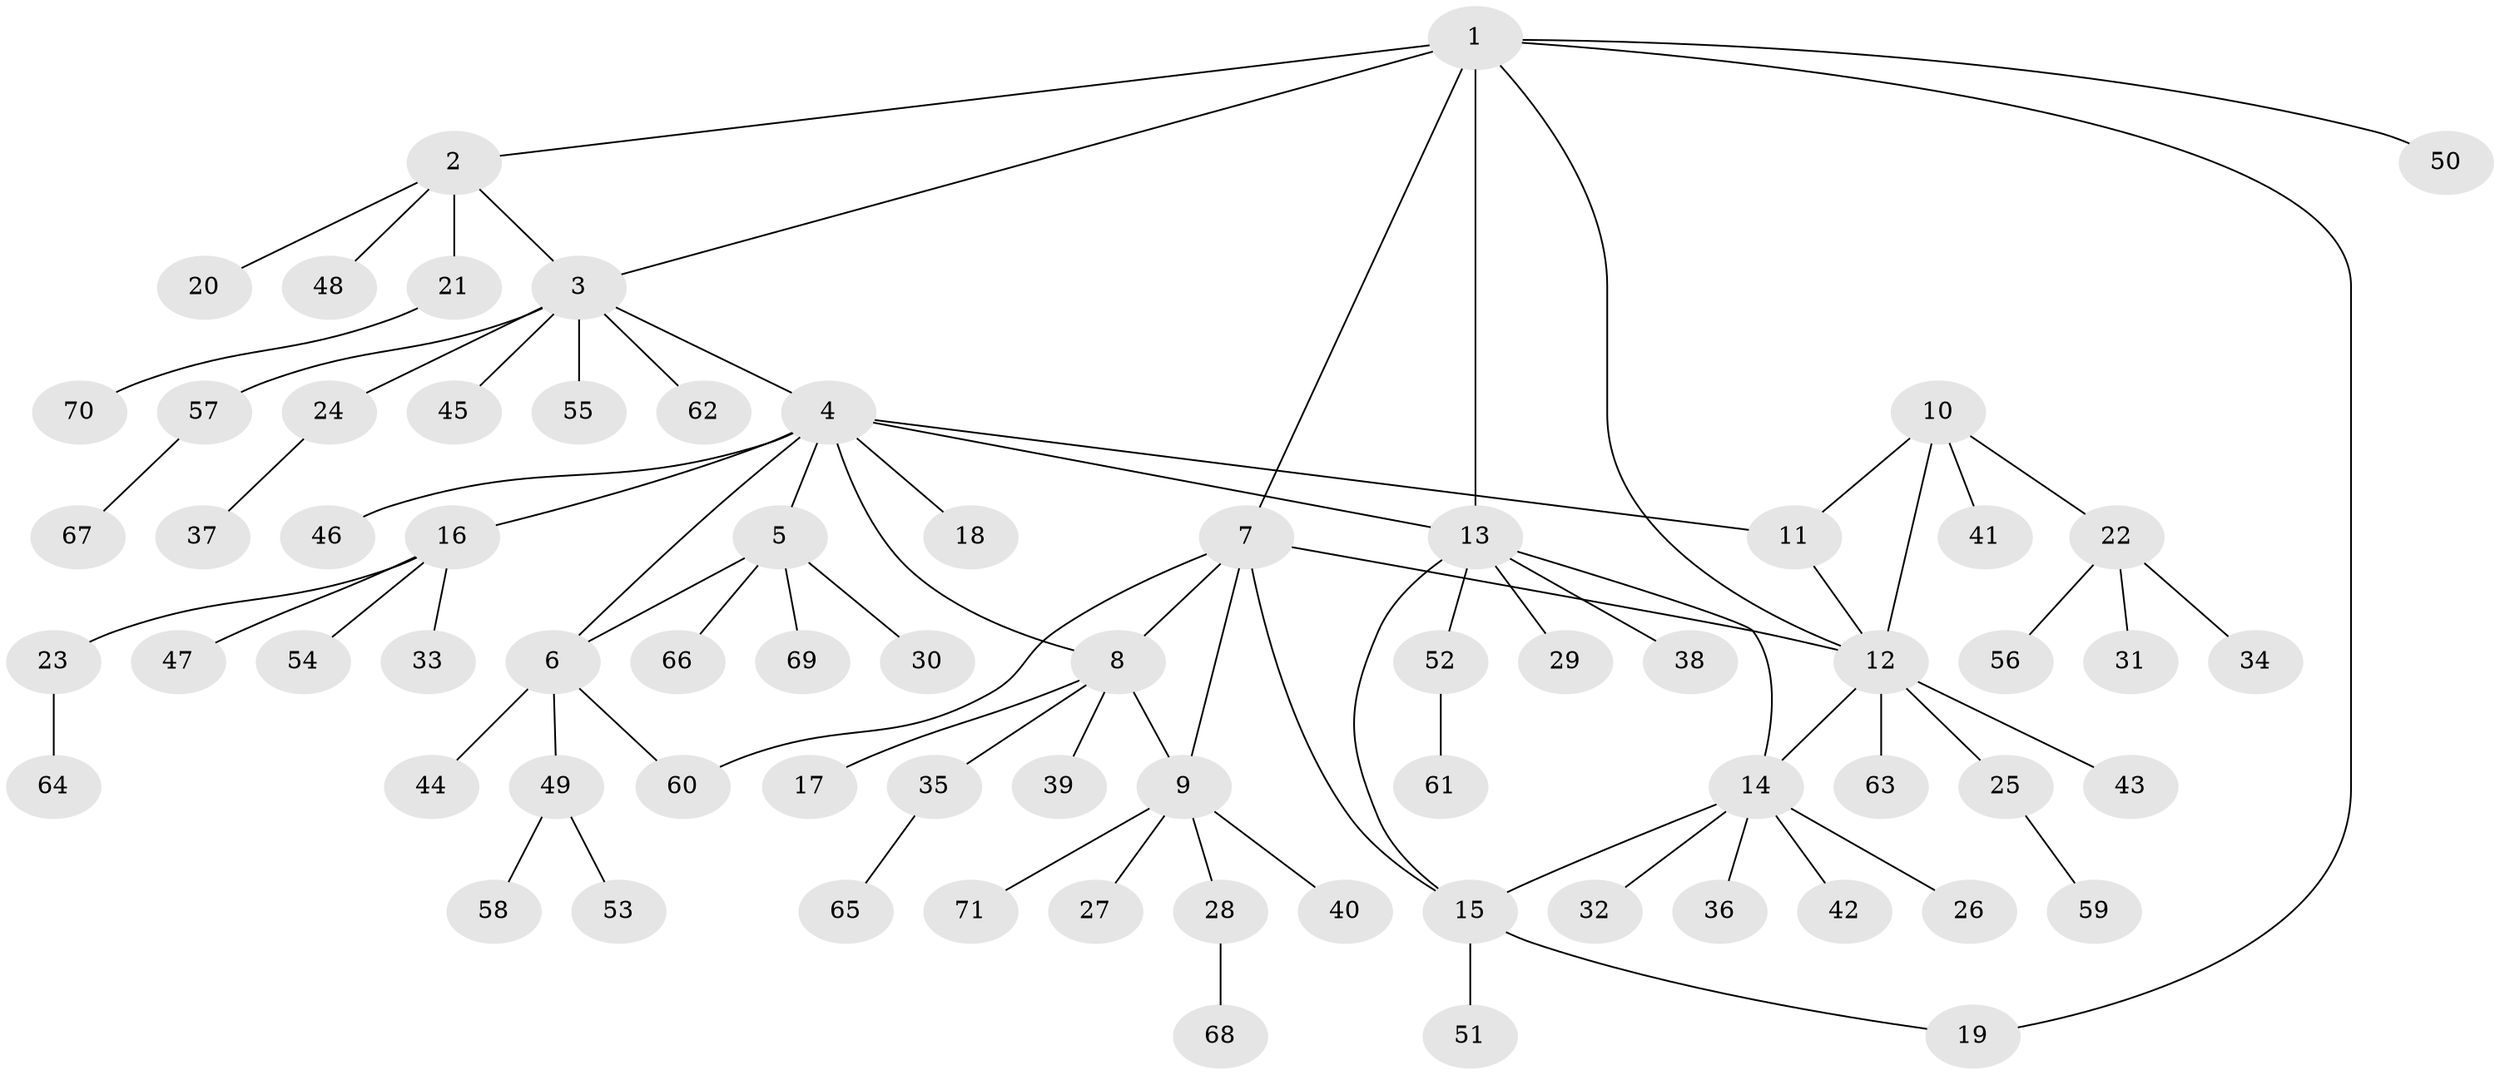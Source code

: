// coarse degree distribution, {9: 0.047619047619047616, 2: 0.09523809523809523, 10: 0.047619047619047616, 3: 0.09523809523809523, 5: 0.047619047619047616, 1: 0.6666666666666666}
// Generated by graph-tools (version 1.1) at 2025/19/03/04/25 18:19:46]
// undirected, 71 vertices, 83 edges
graph export_dot {
graph [start="1"]
  node [color=gray90,style=filled];
  1;
  2;
  3;
  4;
  5;
  6;
  7;
  8;
  9;
  10;
  11;
  12;
  13;
  14;
  15;
  16;
  17;
  18;
  19;
  20;
  21;
  22;
  23;
  24;
  25;
  26;
  27;
  28;
  29;
  30;
  31;
  32;
  33;
  34;
  35;
  36;
  37;
  38;
  39;
  40;
  41;
  42;
  43;
  44;
  45;
  46;
  47;
  48;
  49;
  50;
  51;
  52;
  53;
  54;
  55;
  56;
  57;
  58;
  59;
  60;
  61;
  62;
  63;
  64;
  65;
  66;
  67;
  68;
  69;
  70;
  71;
  1 -- 2;
  1 -- 3;
  1 -- 7;
  1 -- 12;
  1 -- 13;
  1 -- 19;
  1 -- 50;
  2 -- 3;
  2 -- 20;
  2 -- 21;
  2 -- 48;
  3 -- 4;
  3 -- 24;
  3 -- 45;
  3 -- 55;
  3 -- 57;
  3 -- 62;
  4 -- 5;
  4 -- 6;
  4 -- 8;
  4 -- 11;
  4 -- 13;
  4 -- 16;
  4 -- 18;
  4 -- 46;
  5 -- 6;
  5 -- 30;
  5 -- 66;
  5 -- 69;
  6 -- 44;
  6 -- 49;
  6 -- 60;
  7 -- 8;
  7 -- 9;
  7 -- 12;
  7 -- 15;
  7 -- 60;
  8 -- 9;
  8 -- 17;
  8 -- 35;
  8 -- 39;
  9 -- 27;
  9 -- 28;
  9 -- 40;
  9 -- 71;
  10 -- 11;
  10 -- 12;
  10 -- 22;
  10 -- 41;
  11 -- 12;
  12 -- 14;
  12 -- 25;
  12 -- 43;
  12 -- 63;
  13 -- 14;
  13 -- 15;
  13 -- 29;
  13 -- 38;
  13 -- 52;
  14 -- 15;
  14 -- 26;
  14 -- 32;
  14 -- 36;
  14 -- 42;
  15 -- 19;
  15 -- 51;
  16 -- 23;
  16 -- 33;
  16 -- 47;
  16 -- 54;
  21 -- 70;
  22 -- 31;
  22 -- 34;
  22 -- 56;
  23 -- 64;
  24 -- 37;
  25 -- 59;
  28 -- 68;
  35 -- 65;
  49 -- 53;
  49 -- 58;
  52 -- 61;
  57 -- 67;
}
